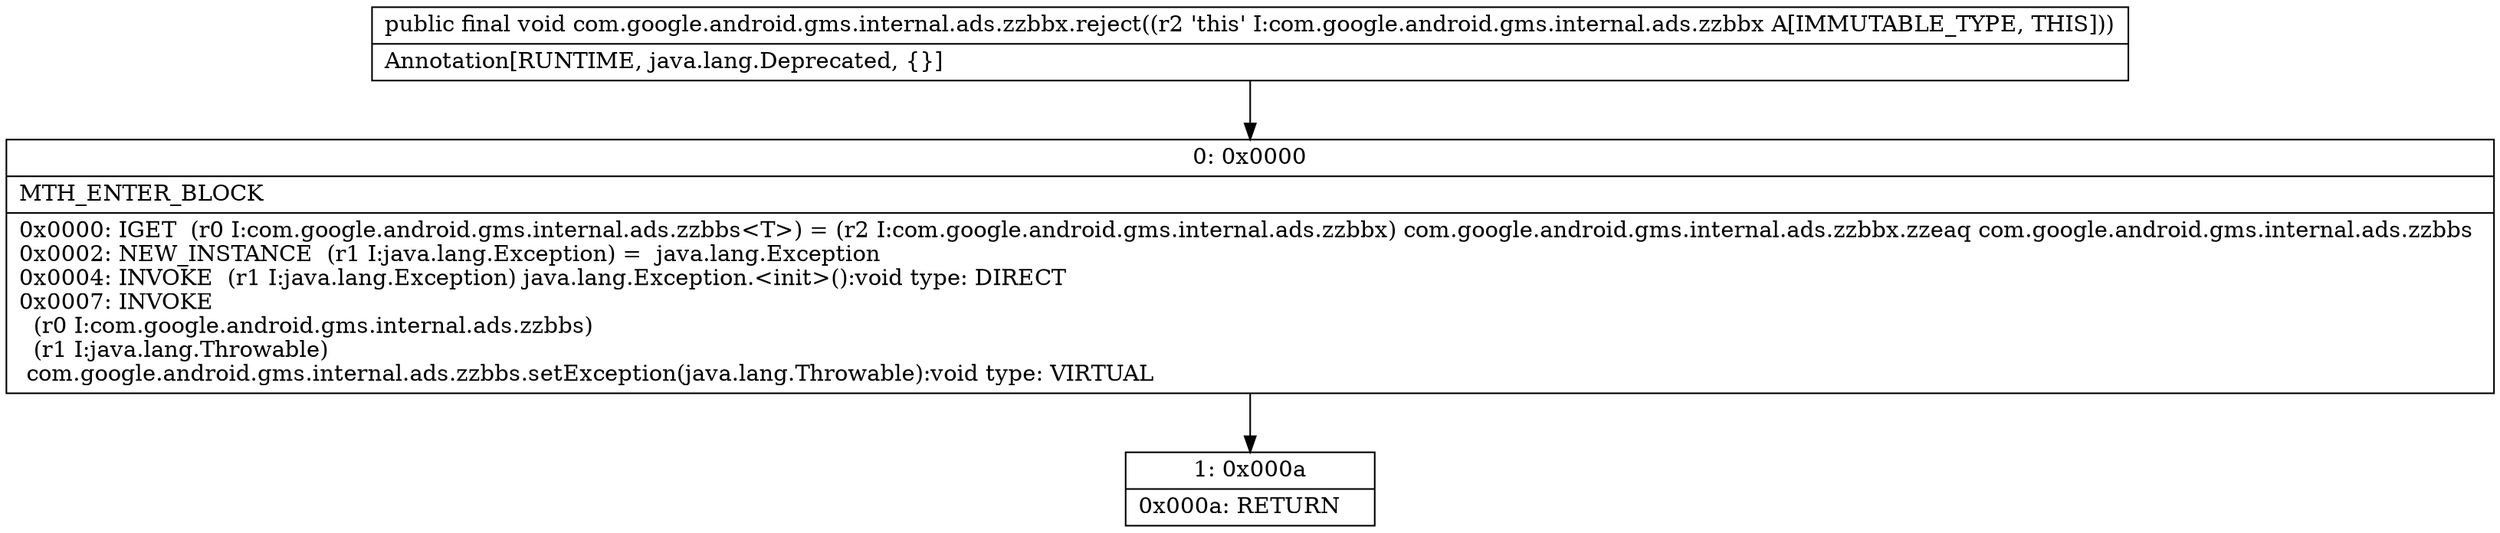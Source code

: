 digraph "CFG forcom.google.android.gms.internal.ads.zzbbx.reject()V" {
Node_0 [shape=record,label="{0\:\ 0x0000|MTH_ENTER_BLOCK\l|0x0000: IGET  (r0 I:com.google.android.gms.internal.ads.zzbbs\<T\>) = (r2 I:com.google.android.gms.internal.ads.zzbbx) com.google.android.gms.internal.ads.zzbbx.zzeaq com.google.android.gms.internal.ads.zzbbs \l0x0002: NEW_INSTANCE  (r1 I:java.lang.Exception) =  java.lang.Exception \l0x0004: INVOKE  (r1 I:java.lang.Exception) java.lang.Exception.\<init\>():void type: DIRECT \l0x0007: INVOKE  \l  (r0 I:com.google.android.gms.internal.ads.zzbbs)\l  (r1 I:java.lang.Throwable)\l com.google.android.gms.internal.ads.zzbbs.setException(java.lang.Throwable):void type: VIRTUAL \l}"];
Node_1 [shape=record,label="{1\:\ 0x000a|0x000a: RETURN   \l}"];
MethodNode[shape=record,label="{public final void com.google.android.gms.internal.ads.zzbbx.reject((r2 'this' I:com.google.android.gms.internal.ads.zzbbx A[IMMUTABLE_TYPE, THIS]))  | Annotation[RUNTIME, java.lang.Deprecated, \{\}]\l}"];
MethodNode -> Node_0;
Node_0 -> Node_1;
}

